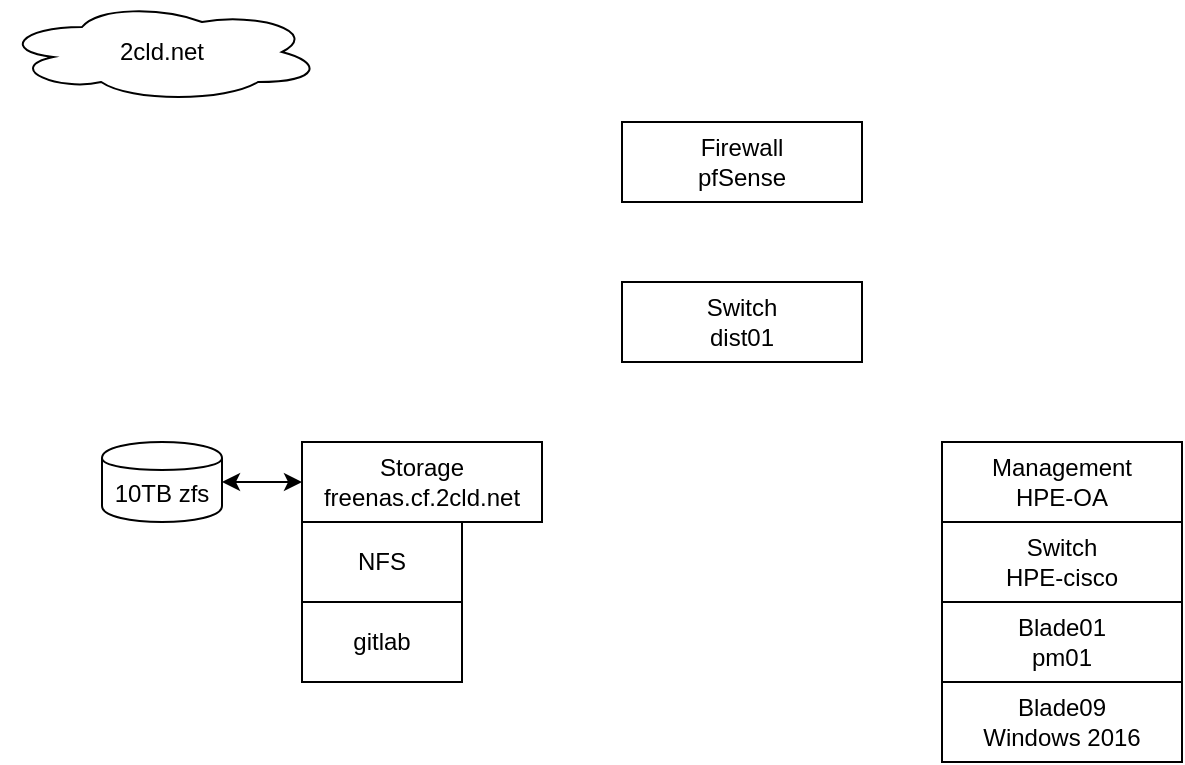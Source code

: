 <mxfile version="11.3.1" type="github" pages="1"><diagram id="gq13CjeidUB04NHuT7ig" name="Network"><mxGraphModel dx="1217" dy="525" grid="1" gridSize="10" guides="1" tooltips="1" connect="1" arrows="1" fold="1" page="1" pageScale="1" pageWidth="850" pageHeight="1100" math="0" shadow="0"><root><mxCell id="0"/><mxCell id="1" parent="0"/><mxCell id="ptYnM-alzJ6MD57yw4Gd-2" value="2cld.net" style="ellipse;shape=cloud;whiteSpace=wrap;html=1;" parent="1" vertex="1"><mxGeometry x="50" y="100" width="160" height="50" as="geometry"/></mxCell><mxCell id="ptYnM-alzJ6MD57yw4Gd-3" value="Storage&lt;br&gt;freenas.cf.2cld.net" style="rounded=0;whiteSpace=wrap;html=1;" parent="1" vertex="1"><mxGeometry x="200" y="320" width="120" height="40" as="geometry"/></mxCell><mxCell id="ptYnM-alzJ6MD57yw4Gd-4" value="10TB zfs" style="shape=cylinder;whiteSpace=wrap;html=1;boundedLbl=1;backgroundOutline=1;" parent="1" vertex="1"><mxGeometry x="100" y="320" width="60" height="40" as="geometry"/></mxCell><mxCell id="ptYnM-alzJ6MD57yw4Gd-5" value="" style="endArrow=classic;startArrow=classic;html=1;entryX=0;entryY=0.5;entryDx=0;entryDy=0;exitX=1;exitY=0.5;exitDx=0;exitDy=0;" parent="1" source="ptYnM-alzJ6MD57yw4Gd-4" target="ptYnM-alzJ6MD57yw4Gd-3" edge="1"><mxGeometry width="50" height="50" relative="1" as="geometry"><mxPoint x="50" y="430" as="sourcePoint"/><mxPoint x="100" y="380" as="targetPoint"/></mxGeometry></mxCell><mxCell id="ptYnM-alzJ6MD57yw4Gd-6" value="Firewall&lt;br&gt;pfSense" style="rounded=0;whiteSpace=wrap;html=1;" parent="1" vertex="1"><mxGeometry x="360" y="160" width="120" height="40" as="geometry"/></mxCell><mxCell id="ptYnM-alzJ6MD57yw4Gd-7" value="Switch&lt;br&gt;dist01" style="rounded=0;whiteSpace=wrap;html=1;" parent="1" vertex="1"><mxGeometry x="360" y="240" width="120" height="40" as="geometry"/></mxCell><mxCell id="ptYnM-alzJ6MD57yw4Gd-8" value="Switch&lt;br&gt;HPE-cisco" style="rounded=0;whiteSpace=wrap;html=1;" parent="1" vertex="1"><mxGeometry x="520" y="360" width="120" height="40" as="geometry"/></mxCell><mxCell id="ptYnM-alzJ6MD57yw4Gd-9" value="Management&lt;br&gt;HPE-OA" style="rounded=0;whiteSpace=wrap;html=1;" parent="1" vertex="1"><mxGeometry x="520" y="320" width="120" height="40" as="geometry"/></mxCell><mxCell id="ptYnM-alzJ6MD57yw4Gd-10" value="NFS" style="rounded=0;whiteSpace=wrap;html=1;" parent="1" vertex="1"><mxGeometry x="200" y="360" width="80" height="40" as="geometry"/></mxCell><mxCell id="ptYnM-alzJ6MD57yw4Gd-11" value="gitlab" style="rounded=0;whiteSpace=wrap;html=1;" parent="1" vertex="1"><mxGeometry x="200" y="400" width="80" height="40" as="geometry"/></mxCell><mxCell id="ptYnM-alzJ6MD57yw4Gd-12" value="Blade01&lt;br&gt;pm01" style="rounded=0;whiteSpace=wrap;html=1;" parent="1" vertex="1"><mxGeometry x="520" y="400" width="120" height="40" as="geometry"/></mxCell><mxCell id="ptYnM-alzJ6MD57yw4Gd-13" value="Blade09&lt;br&gt;Windows 2016" style="rounded=0;whiteSpace=wrap;html=1;" parent="1" vertex="1"><mxGeometry x="520" y="440" width="120" height="40" as="geometry"/></mxCell></root></mxGraphModel></diagram></mxfile>